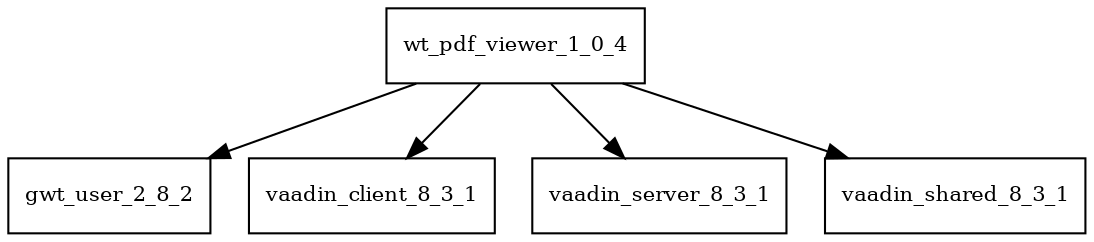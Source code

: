digraph wt_pdf_viewer_1_0_4_dependencies {
  node [shape = box, fontsize=10.0];
  wt_pdf_viewer_1_0_4 -> gwt_user_2_8_2;
  wt_pdf_viewer_1_0_4 -> vaadin_client_8_3_1;
  wt_pdf_viewer_1_0_4 -> vaadin_server_8_3_1;
  wt_pdf_viewer_1_0_4 -> vaadin_shared_8_3_1;
}
